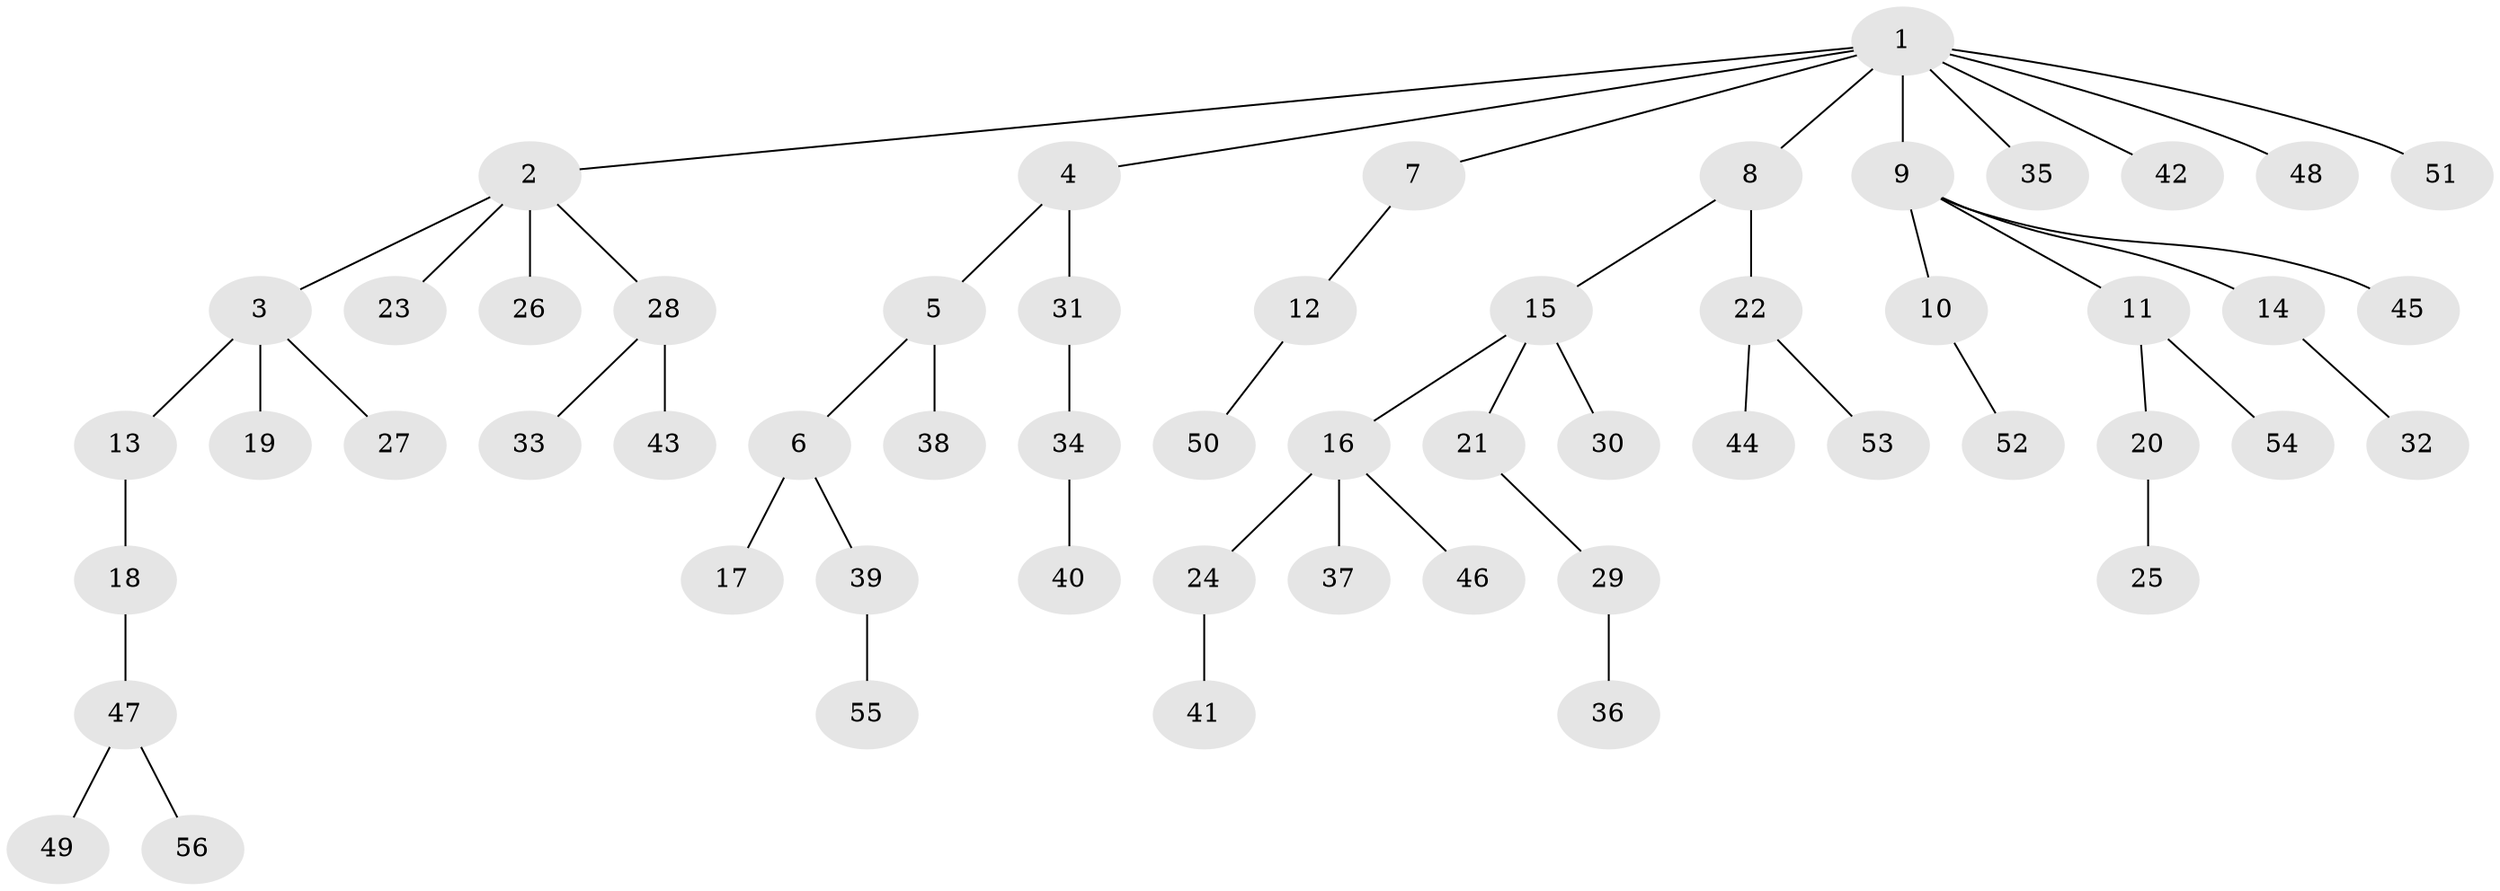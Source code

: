 // Generated by graph-tools (version 1.1) at 2025/50/03/09/25 03:50:16]
// undirected, 56 vertices, 55 edges
graph export_dot {
graph [start="1"]
  node [color=gray90,style=filled];
  1;
  2;
  3;
  4;
  5;
  6;
  7;
  8;
  9;
  10;
  11;
  12;
  13;
  14;
  15;
  16;
  17;
  18;
  19;
  20;
  21;
  22;
  23;
  24;
  25;
  26;
  27;
  28;
  29;
  30;
  31;
  32;
  33;
  34;
  35;
  36;
  37;
  38;
  39;
  40;
  41;
  42;
  43;
  44;
  45;
  46;
  47;
  48;
  49;
  50;
  51;
  52;
  53;
  54;
  55;
  56;
  1 -- 2;
  1 -- 4;
  1 -- 7;
  1 -- 8;
  1 -- 9;
  1 -- 35;
  1 -- 42;
  1 -- 48;
  1 -- 51;
  2 -- 3;
  2 -- 23;
  2 -- 26;
  2 -- 28;
  3 -- 13;
  3 -- 19;
  3 -- 27;
  4 -- 5;
  4 -- 31;
  5 -- 6;
  5 -- 38;
  6 -- 17;
  6 -- 39;
  7 -- 12;
  8 -- 15;
  8 -- 22;
  9 -- 10;
  9 -- 11;
  9 -- 14;
  9 -- 45;
  10 -- 52;
  11 -- 20;
  11 -- 54;
  12 -- 50;
  13 -- 18;
  14 -- 32;
  15 -- 16;
  15 -- 21;
  15 -- 30;
  16 -- 24;
  16 -- 37;
  16 -- 46;
  18 -- 47;
  20 -- 25;
  21 -- 29;
  22 -- 44;
  22 -- 53;
  24 -- 41;
  28 -- 33;
  28 -- 43;
  29 -- 36;
  31 -- 34;
  34 -- 40;
  39 -- 55;
  47 -- 49;
  47 -- 56;
}
